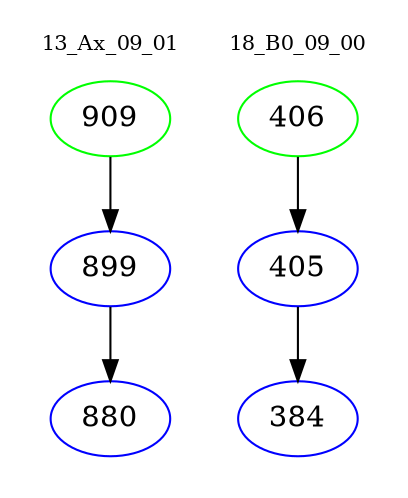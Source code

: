 digraph{
subgraph cluster_0 {
color = white
label = "13_Ax_09_01";
fontsize=10;
T0_909 [label="909", color="green"]
T0_909 -> T0_899 [color="black"]
T0_899 [label="899", color="blue"]
T0_899 -> T0_880 [color="black"]
T0_880 [label="880", color="blue"]
}
subgraph cluster_1 {
color = white
label = "18_B0_09_00";
fontsize=10;
T1_406 [label="406", color="green"]
T1_406 -> T1_405 [color="black"]
T1_405 [label="405", color="blue"]
T1_405 -> T1_384 [color="black"]
T1_384 [label="384", color="blue"]
}
}
